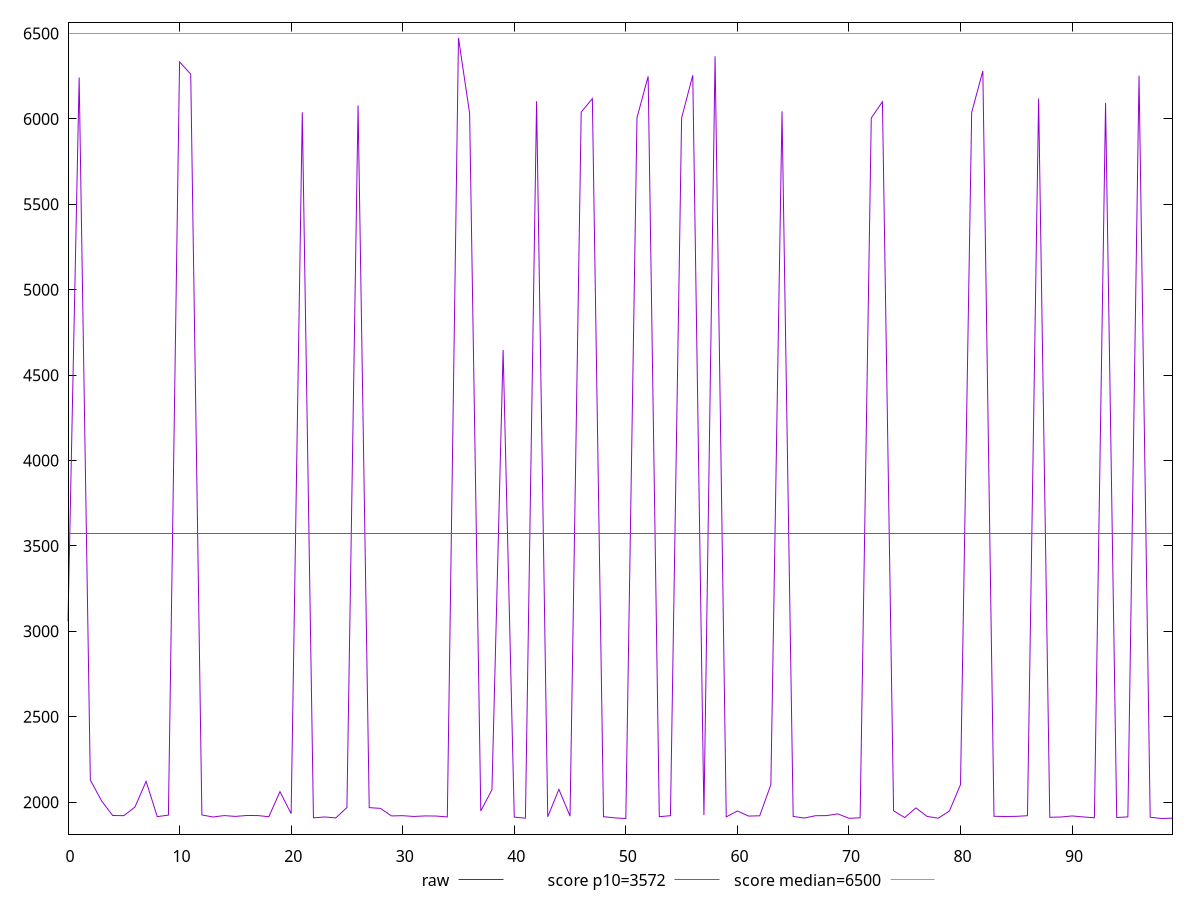 reset

$raw <<EOF
0 3059.5035000000007
1 6242.403
2 2129.8355
3 2008.46565
4 1921.9705000000004
5 1920.981
6 1971.426
7 2122.05965
8 1915.4210000000003
9 1924.2368499999998
10 6333.435999999999
11 6262.038800000001
12 1925.0775
13 1913.3039500000002
14 1921.4782500000001
15 1916.7019500000001
16 1921.8636500000002
17 1921.75
18 1914.9025000000001
19 2061.774
20 1932.6014999999998
21 6038.895
22 1908.2703499999998
23 1913.4835000000003
24 1907.8072000000002
25 1968.7460999999998
26 6079.126999999999
27 1968.0311000000002
28 1963.7386999999999
29 1919.4706500000002
30 1920.9789500000002
31 1916.3490500000003
32 1919.5133000000005
33 1918.824
34 1913.6772500000004
35 6474.110699999999
36 6030.988
37 1948.6667500000003
38 2072.7786999999994
39 4647.481000000001
40 1912.72785
41 1906.0105
42 6103.421
43 1914.4500500000004
44 2075.028
45 1918.1896000000006
46 6039.648
47 6118.789000000001
48 1915.084
49 1908.1083
50 1904.3046
51 6006.7119999999995
52 6249.116496568655
53 1915.1162500000005
54 1920.7988
55 6005.128000000001
56 6255.413500000001
57 1924.3470499999999
58 6366.7435
59 1913.7525499999997
60 1948.3920000000003
61 1918.5964500000002
62 1920.3349999999998
63 2102.3418500000002
64 6044.706
65 1916.4899499999997
66 1907.1461
67 1920.6216500000003
68 1921.4653
69 1931.5833999999998
70 1905.6405000000002
71 1908.4317499999997
72 6005.336000000001
73 6100.556999999999
74 1949.5965
75 1909.8421500000002
76 1966.4131499999999
77 1916.7009500000004
78 1906.1794999999997
79 1947.8545
80 2103.001
81 6037.887000000001
82 6280.571
83 1917.4764999999995
84 1916.2224999999999
85 1917.0595
86 1920.7718999999997
87 6119.040000000002
88 1911.6190000000004
89 1913.1228500000007
90 1919.4083
91 1913.5714999999998
92 1908.5903999999998
93 6093.7684
94 1910.2343
95 1913.8407499999998
96 6253.1743
97 1911.89865
98 1904.5789999999997
99 1906.39705
EOF

set key outside below
set xrange [0:99]
set yrange [1812.9084779999998:6565.506821999999]
set trange [1812.9084779999998:6565.506821999999]
set terminal svg size 640, 500 enhanced background rgb 'white'
set output "report_00019_2021-02-10T18-14-37.922Z//first-cpu-idle/samples/pages+cached+noadtech/raw/values.svg"

plot $raw title "raw" with line, \
     3572 title "score p10=3572", \
     6500 title "score median=6500"

reset
